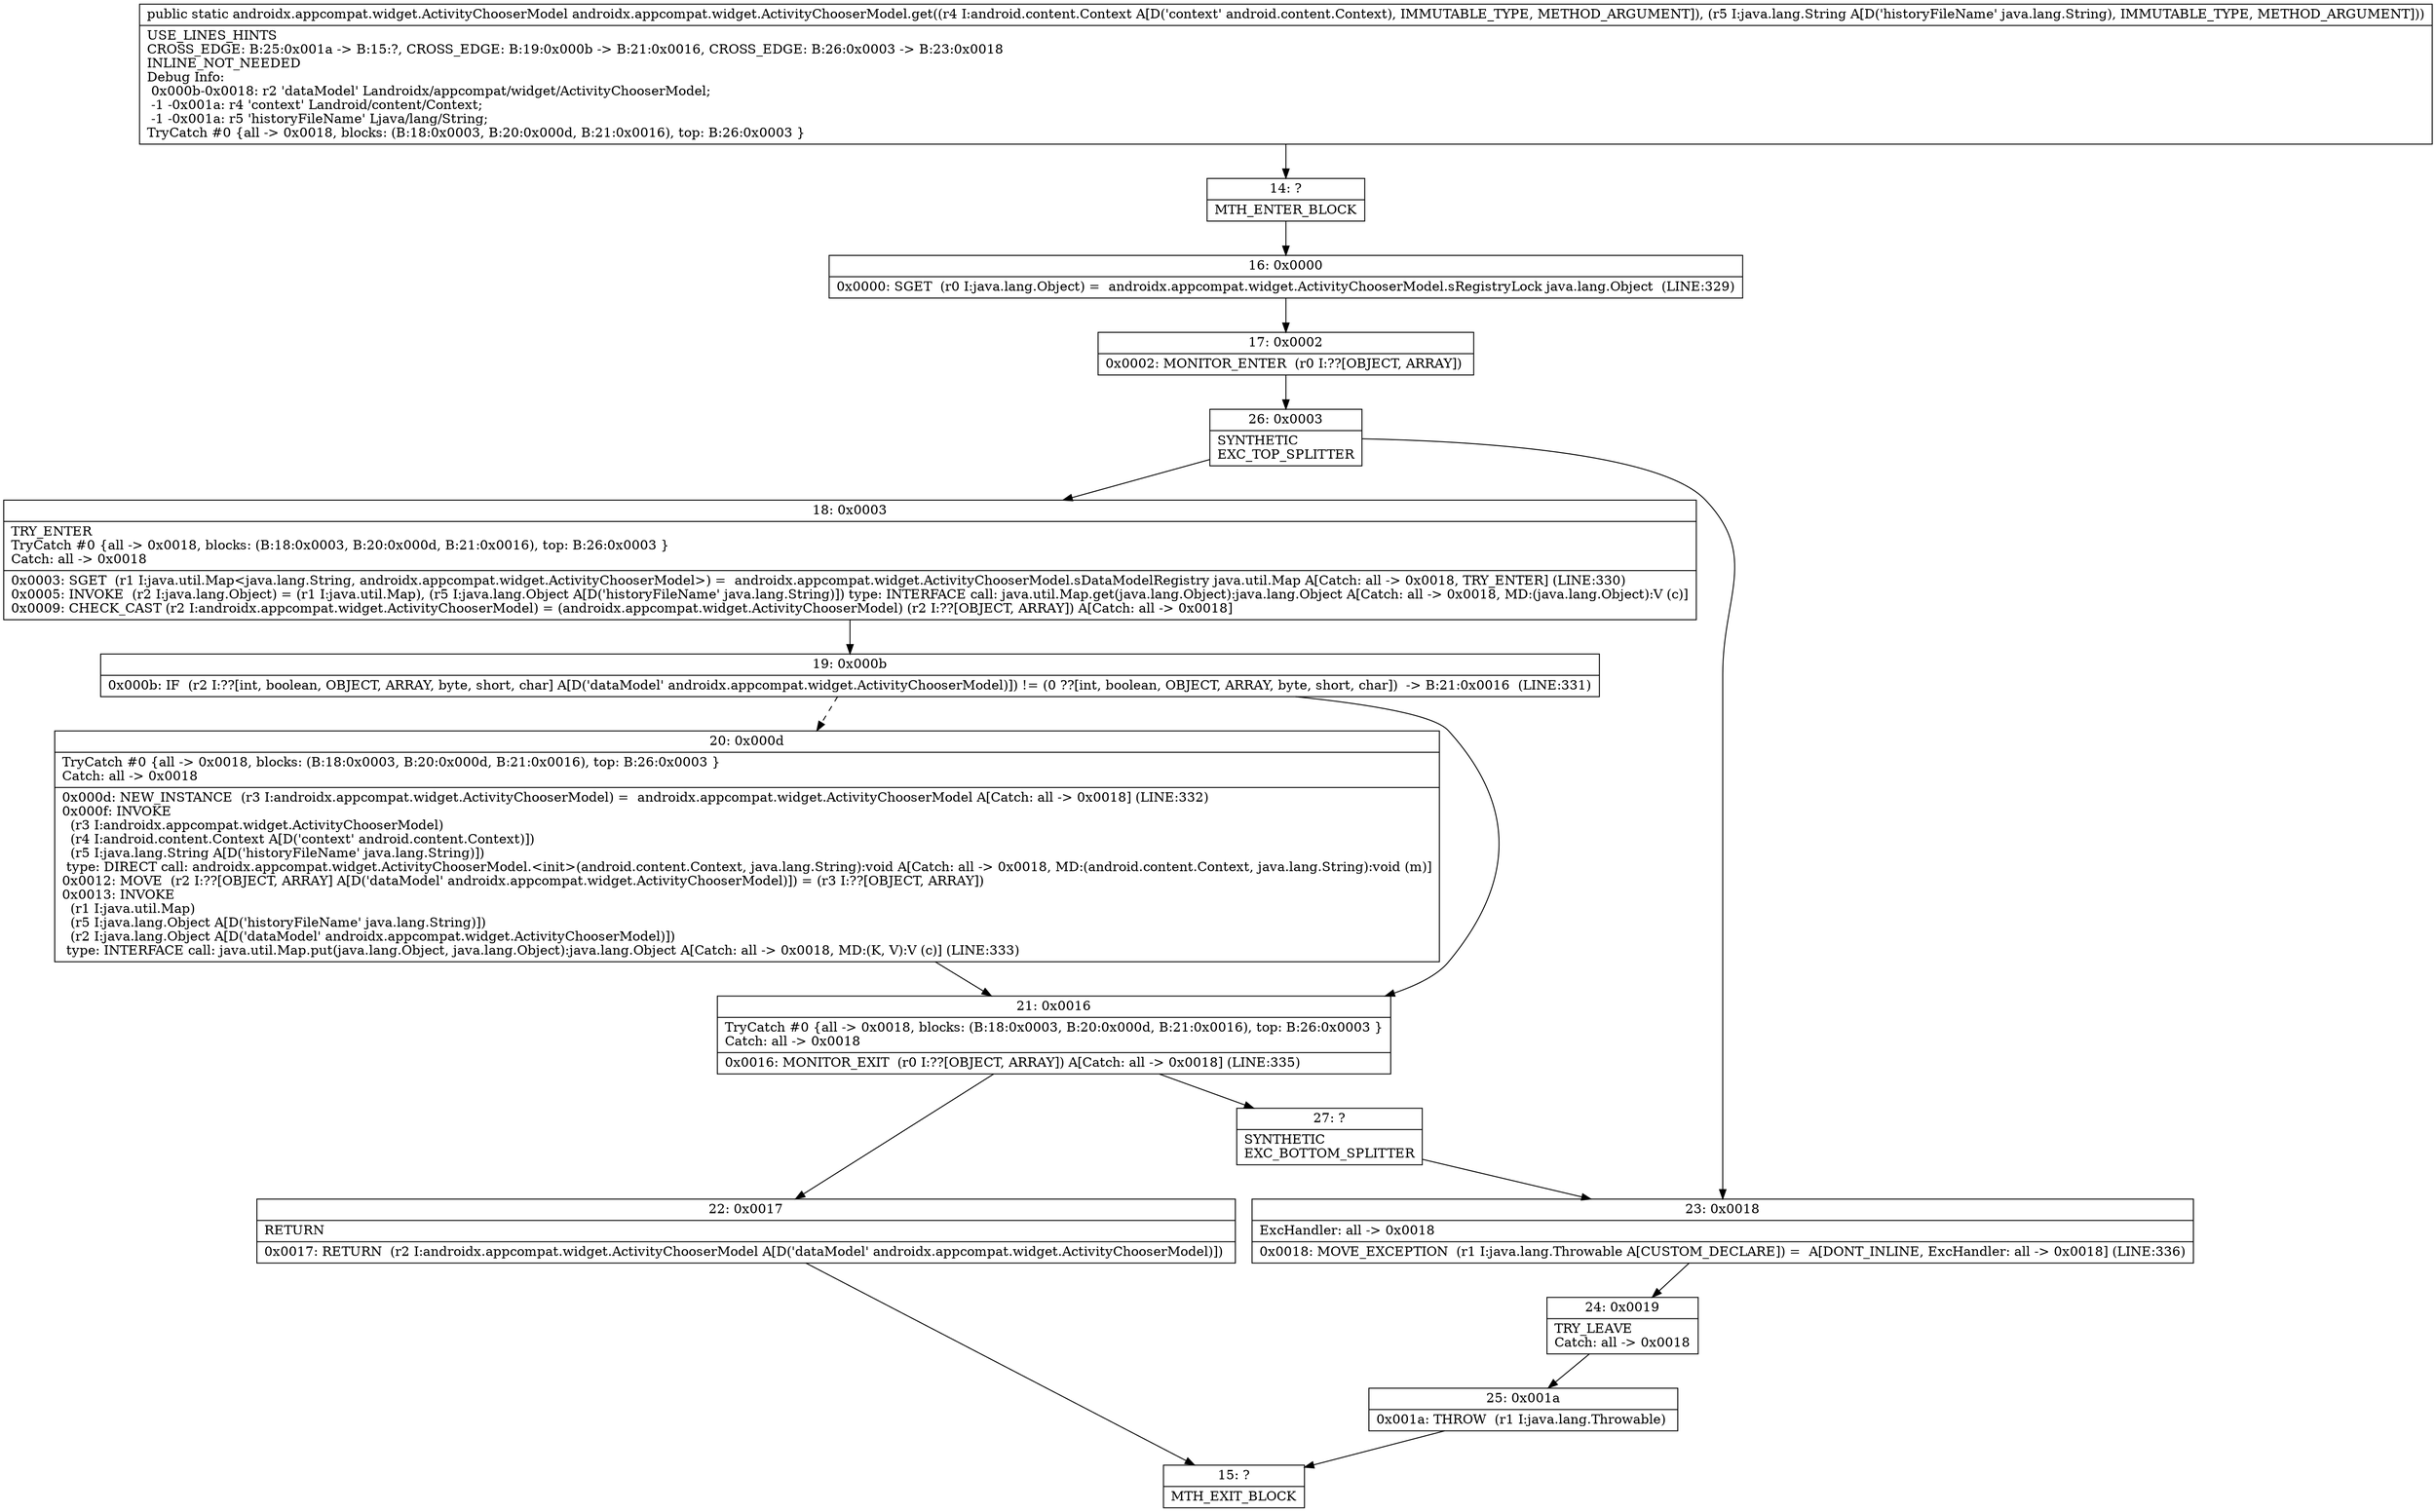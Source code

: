 digraph "CFG forandroidx.appcompat.widget.ActivityChooserModel.get(Landroid\/content\/Context;Ljava\/lang\/String;)Landroidx\/appcompat\/widget\/ActivityChooserModel;" {
Node_14 [shape=record,label="{14\:\ ?|MTH_ENTER_BLOCK\l}"];
Node_16 [shape=record,label="{16\:\ 0x0000|0x0000: SGET  (r0 I:java.lang.Object) =  androidx.appcompat.widget.ActivityChooserModel.sRegistryLock java.lang.Object  (LINE:329)\l}"];
Node_17 [shape=record,label="{17\:\ 0x0002|0x0002: MONITOR_ENTER  (r0 I:??[OBJECT, ARRAY]) \l}"];
Node_26 [shape=record,label="{26\:\ 0x0003|SYNTHETIC\lEXC_TOP_SPLITTER\l}"];
Node_18 [shape=record,label="{18\:\ 0x0003|TRY_ENTER\lTryCatch #0 \{all \-\> 0x0018, blocks: (B:18:0x0003, B:20:0x000d, B:21:0x0016), top: B:26:0x0003 \}\lCatch: all \-\> 0x0018\l|0x0003: SGET  (r1 I:java.util.Map\<java.lang.String, androidx.appcompat.widget.ActivityChooserModel\>) =  androidx.appcompat.widget.ActivityChooserModel.sDataModelRegistry java.util.Map A[Catch: all \-\> 0x0018, TRY_ENTER] (LINE:330)\l0x0005: INVOKE  (r2 I:java.lang.Object) = (r1 I:java.util.Map), (r5 I:java.lang.Object A[D('historyFileName' java.lang.String)]) type: INTERFACE call: java.util.Map.get(java.lang.Object):java.lang.Object A[Catch: all \-\> 0x0018, MD:(java.lang.Object):V (c)]\l0x0009: CHECK_CAST (r2 I:androidx.appcompat.widget.ActivityChooserModel) = (androidx.appcompat.widget.ActivityChooserModel) (r2 I:??[OBJECT, ARRAY]) A[Catch: all \-\> 0x0018]\l}"];
Node_19 [shape=record,label="{19\:\ 0x000b|0x000b: IF  (r2 I:??[int, boolean, OBJECT, ARRAY, byte, short, char] A[D('dataModel' androidx.appcompat.widget.ActivityChooserModel)]) != (0 ??[int, boolean, OBJECT, ARRAY, byte, short, char])  \-\> B:21:0x0016  (LINE:331)\l}"];
Node_20 [shape=record,label="{20\:\ 0x000d|TryCatch #0 \{all \-\> 0x0018, blocks: (B:18:0x0003, B:20:0x000d, B:21:0x0016), top: B:26:0x0003 \}\lCatch: all \-\> 0x0018\l|0x000d: NEW_INSTANCE  (r3 I:androidx.appcompat.widget.ActivityChooserModel) =  androidx.appcompat.widget.ActivityChooserModel A[Catch: all \-\> 0x0018] (LINE:332)\l0x000f: INVOKE  \l  (r3 I:androidx.appcompat.widget.ActivityChooserModel)\l  (r4 I:android.content.Context A[D('context' android.content.Context)])\l  (r5 I:java.lang.String A[D('historyFileName' java.lang.String)])\l type: DIRECT call: androidx.appcompat.widget.ActivityChooserModel.\<init\>(android.content.Context, java.lang.String):void A[Catch: all \-\> 0x0018, MD:(android.content.Context, java.lang.String):void (m)]\l0x0012: MOVE  (r2 I:??[OBJECT, ARRAY] A[D('dataModel' androidx.appcompat.widget.ActivityChooserModel)]) = (r3 I:??[OBJECT, ARRAY]) \l0x0013: INVOKE  \l  (r1 I:java.util.Map)\l  (r5 I:java.lang.Object A[D('historyFileName' java.lang.String)])\l  (r2 I:java.lang.Object A[D('dataModel' androidx.appcompat.widget.ActivityChooserModel)])\l type: INTERFACE call: java.util.Map.put(java.lang.Object, java.lang.Object):java.lang.Object A[Catch: all \-\> 0x0018, MD:(K, V):V (c)] (LINE:333)\l}"];
Node_21 [shape=record,label="{21\:\ 0x0016|TryCatch #0 \{all \-\> 0x0018, blocks: (B:18:0x0003, B:20:0x000d, B:21:0x0016), top: B:26:0x0003 \}\lCatch: all \-\> 0x0018\l|0x0016: MONITOR_EXIT  (r0 I:??[OBJECT, ARRAY]) A[Catch: all \-\> 0x0018] (LINE:335)\l}"];
Node_22 [shape=record,label="{22\:\ 0x0017|RETURN\l|0x0017: RETURN  (r2 I:androidx.appcompat.widget.ActivityChooserModel A[D('dataModel' androidx.appcompat.widget.ActivityChooserModel)]) \l}"];
Node_15 [shape=record,label="{15\:\ ?|MTH_EXIT_BLOCK\l}"];
Node_27 [shape=record,label="{27\:\ ?|SYNTHETIC\lEXC_BOTTOM_SPLITTER\l}"];
Node_23 [shape=record,label="{23\:\ 0x0018|ExcHandler: all \-\> 0x0018\l|0x0018: MOVE_EXCEPTION  (r1 I:java.lang.Throwable A[CUSTOM_DECLARE]) =  A[DONT_INLINE, ExcHandler: all \-\> 0x0018] (LINE:336)\l}"];
Node_24 [shape=record,label="{24\:\ 0x0019|TRY_LEAVE\lCatch: all \-\> 0x0018\l}"];
Node_25 [shape=record,label="{25\:\ 0x001a|0x001a: THROW  (r1 I:java.lang.Throwable) \l}"];
MethodNode[shape=record,label="{public static androidx.appcompat.widget.ActivityChooserModel androidx.appcompat.widget.ActivityChooserModel.get((r4 I:android.content.Context A[D('context' android.content.Context), IMMUTABLE_TYPE, METHOD_ARGUMENT]), (r5 I:java.lang.String A[D('historyFileName' java.lang.String), IMMUTABLE_TYPE, METHOD_ARGUMENT]))  | USE_LINES_HINTS\lCROSS_EDGE: B:25:0x001a \-\> B:15:?, CROSS_EDGE: B:19:0x000b \-\> B:21:0x0016, CROSS_EDGE: B:26:0x0003 \-\> B:23:0x0018\lINLINE_NOT_NEEDED\lDebug Info:\l  0x000b\-0x0018: r2 'dataModel' Landroidx\/appcompat\/widget\/ActivityChooserModel;\l  \-1 \-0x001a: r4 'context' Landroid\/content\/Context;\l  \-1 \-0x001a: r5 'historyFileName' Ljava\/lang\/String;\lTryCatch #0 \{all \-\> 0x0018, blocks: (B:18:0x0003, B:20:0x000d, B:21:0x0016), top: B:26:0x0003 \}\l}"];
MethodNode -> Node_14;Node_14 -> Node_16;
Node_16 -> Node_17;
Node_17 -> Node_26;
Node_26 -> Node_18;
Node_26 -> Node_23;
Node_18 -> Node_19;
Node_19 -> Node_20[style=dashed];
Node_19 -> Node_21;
Node_20 -> Node_21;
Node_21 -> Node_22;
Node_21 -> Node_27;
Node_22 -> Node_15;
Node_27 -> Node_23;
Node_23 -> Node_24;
Node_24 -> Node_25;
Node_25 -> Node_15;
}

